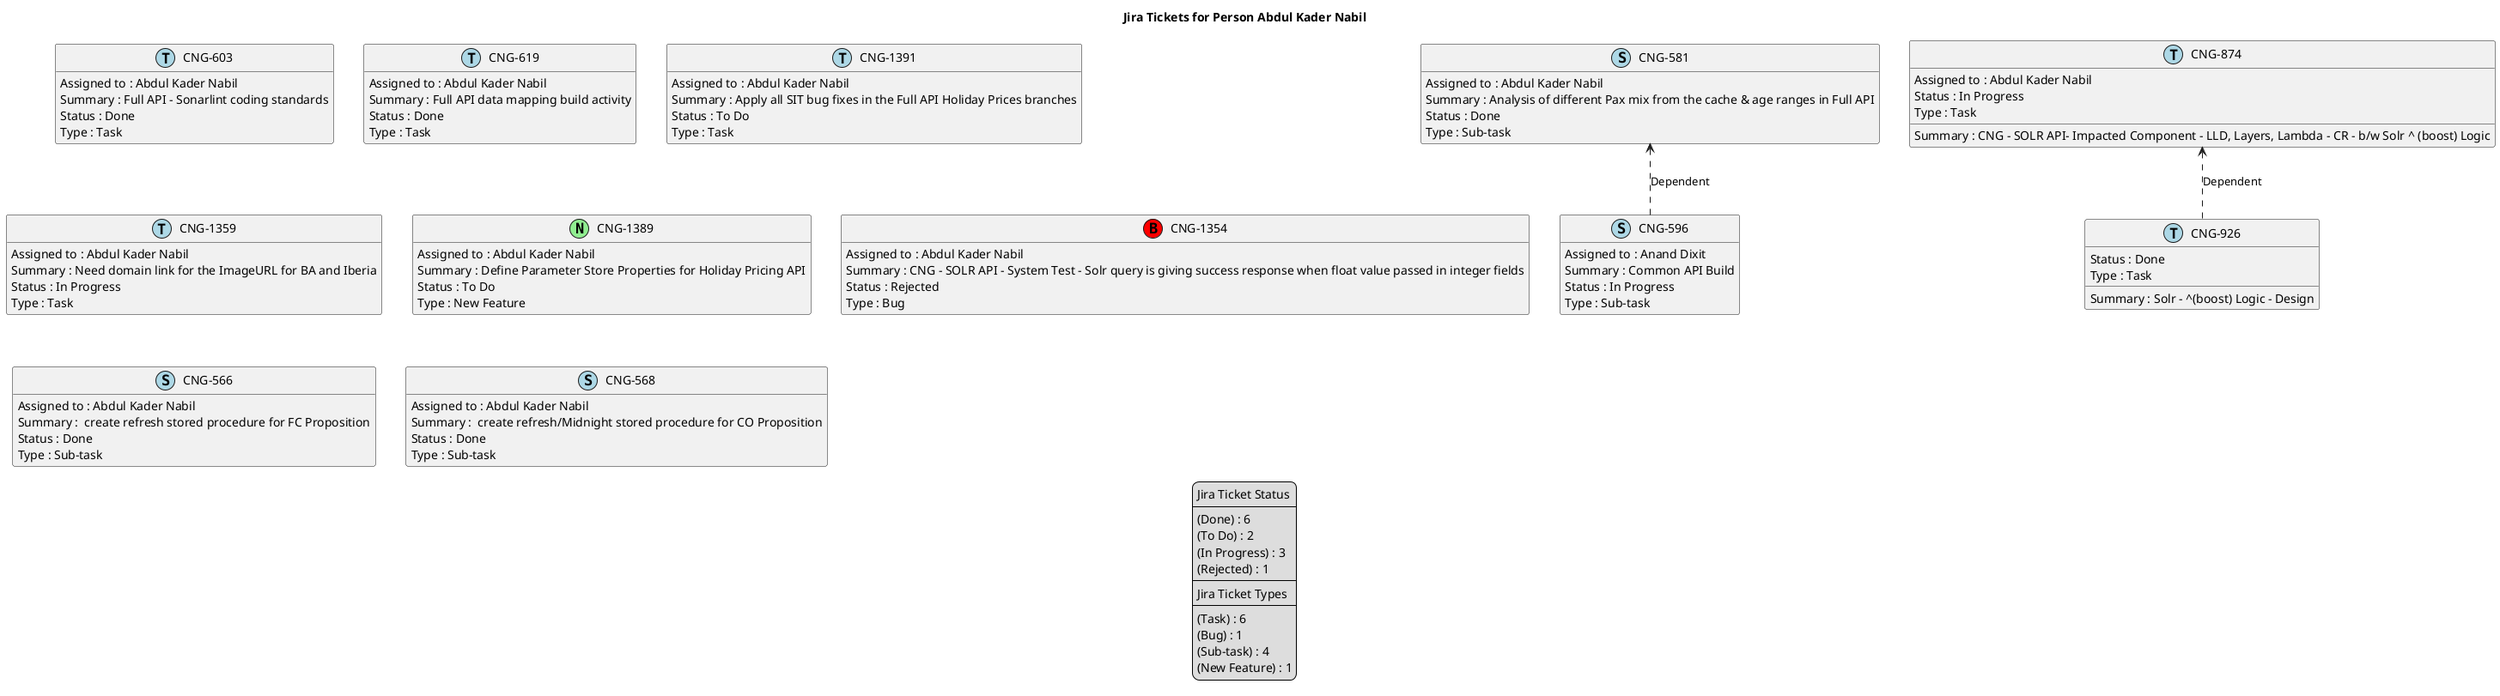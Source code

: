 @startuml
'https://plantuml.com/class-diagram

' GENERATE CLASS DIAGRAM ===========
' Generated at    : Fri May 03 10:09:59 CEST 2024

title Jira Tickets for Person Abdul Kader Nabil
hide empty members

legend
Jira Ticket Status
----
(Done) : 6
(To Do) : 2
(In Progress) : 3
(Rejected) : 1
----
Jira Ticket Types
----
(Task) : 6
(Bug) : 1
(Sub-task) : 4
(New Feature) : 1
end legend


' Tickets =======
class "CNG-603" << (T,lightblue) >> {
  Assigned to : Abdul Kader Nabil
  Summary : Full API - Sonarlint coding standards 
  Status : Done
  Type : Task
}

class "CNG-581" << (S,lightblue) >> {
  Assigned to : Abdul Kader Nabil
  Summary : Analysis of different Pax mix from the cache & age ranges in Full API
  Status : Done
  Type : Sub-task
}

class "CNG-619" << (T,lightblue) >> {
  Assigned to : Abdul Kader Nabil
  Summary : Full API data mapping build activity 
  Status : Done
  Type : Task
}

class "CNG-926" << (T,lightblue) >> {
  Summary : Solr - ^(boost) Logic - Design
  Status : Done
  Type : Task
}

class "CNG-1391" << (T,lightblue) >> {
  Assigned to : Abdul Kader Nabil
  Summary : Apply all SIT bug fixes in the Full API Holiday Prices branches
  Status : To Do
  Type : Task
}

class "CNG-596" << (S,lightblue) >> {
  Assigned to : Anand Dixit
  Summary : Common API Build
  Status : In Progress
  Type : Sub-task
}

class "CNG-1359" << (T,lightblue) >> {
  Assigned to : Abdul Kader Nabil
  Summary : Need domain link for the ImageURL for BA and Iberia
  Status : In Progress
  Type : Task
}

class "CNG-1389" << (N,lightgreen) >> {
  Assigned to : Abdul Kader Nabil
  Summary : Define Parameter Store Properties for Holiday Pricing API
  Status : To Do
  Type : New Feature
}

class "CNG-1354" << (B,red) >> {
  Assigned to : Abdul Kader Nabil
  Summary : CNG - SOLR API - System Test - Solr query is giving success response when float value passed in integer fields 
  Status : Rejected
  Type : Bug
}

class "CNG-566" << (S,lightblue) >> {
  Assigned to : Abdul Kader Nabil
  Summary :  create refresh stored procedure for FC Proposition
  Status : Done
  Type : Sub-task
}

class "CNG-874" << (T,lightblue) >> {
  Assigned to : Abdul Kader Nabil
  Summary : CNG - SOLR API- Impacted Component - LLD, Layers, Lambda - CR - b/w Solr ^ (boost) Logic
  Status : In Progress
  Type : Task
}

class "CNG-568" << (S,lightblue) >> {
  Assigned to : Abdul Kader Nabil
  Summary :  create refresh/Midnight stored procedure for CO Proposition
  Status : Done
  Type : Sub-task
}



' Links =======
"CNG-581" <.. "CNG-596" : Dependent
"CNG-874" <.. "CNG-926" : Dependent


@enduml
